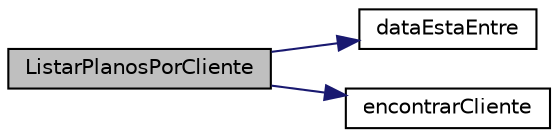 digraph "ListarPlanosPorCliente"
{
 // LATEX_PDF_SIZE
  edge [fontname="Helvetica",fontsize="10",labelfontname="Helvetica",labelfontsize="10"];
  node [fontname="Helvetica",fontsize="10",shape=record];
  rankdir="LR";
  Node1 [label="ListarPlanosPorCliente",height=0.2,width=0.4,color="black", fillcolor="grey75", style="filled", fontcolor="black",tooltip="Função para listar Planos que estão entre 2 datas pedidas e que são de uma certa refeição."];
  Node1 -> Node2 [color="midnightblue",fontsize="10",style="solid",fontname="Helvetica"];
  Node2 [label="dataEstaEntre",height=0.2,width=0.4,color="black", fillcolor="white", style="filled",URL="$Alimentos_8c.html#a95fc2869bf817ef748e5bed8e22b21fb",tooltip="Função que valida se a data está entre outras duas datas."];
  Node1 -> Node3 [color="midnightblue",fontsize="10",style="solid",fontname="Helvetica"];
  Node3 [label="encontrarCliente",height=0.2,width=0.4,color="black", fillcolor="white", style="filled",URL="$Cliente_8c.html#a39edc51899adccc37eef0c940d9b6573",tooltip="Funcao para encontrar um cliente."];
}
